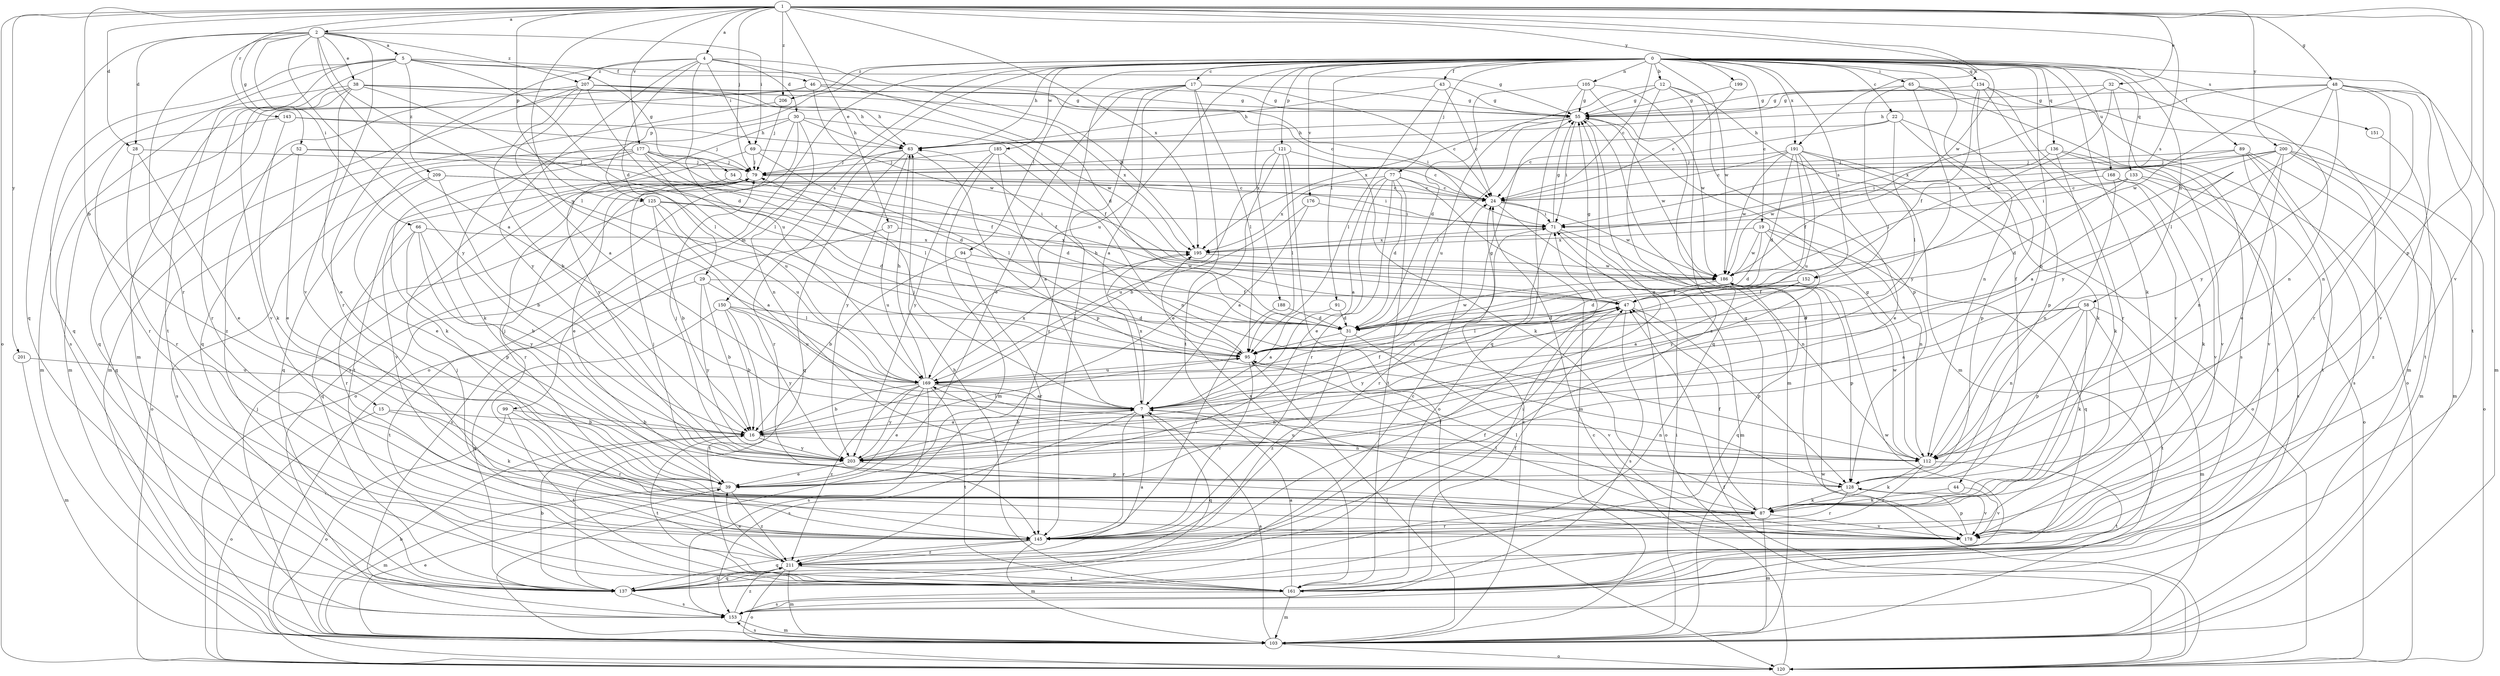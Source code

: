 strict digraph  {
0;
1;
2;
4;
5;
7;
12;
15;
16;
17;
19;
22;
24;
28;
29;
30;
31;
32;
37;
38;
39;
43;
44;
46;
47;
48;
52;
54;
55;
58;
63;
65;
66;
69;
71;
77;
79;
87;
89;
91;
94;
95;
99;
103;
105;
112;
120;
121;
125;
128;
133;
134;
136;
137;
143;
145;
150;
151;
152;
153;
161;
168;
169;
176;
177;
178;
185;
186;
188;
191;
195;
199;
200;
201;
203;
206;
207;
209;
211;
0 -> 12  [label=b];
0 -> 17  [label=c];
0 -> 19  [label=c];
0 -> 22  [label=c];
0 -> 24  [label=c];
0 -> 43  [label=f];
0 -> 44  [label=f];
0 -> 58  [label=h];
0 -> 63  [label=h];
0 -> 65  [label=i];
0 -> 77  [label=j];
0 -> 87  [label=k];
0 -> 89  [label=l];
0 -> 91  [label=l];
0 -> 94  [label=l];
0 -> 99  [label=m];
0 -> 105  [label=n];
0 -> 112  [label=n];
0 -> 120  [label=o];
0 -> 121  [label=p];
0 -> 125  [label=p];
0 -> 133  [label=q];
0 -> 134  [label=q];
0 -> 136  [label=q];
0 -> 150  [label=s];
0 -> 151  [label=s];
0 -> 152  [label=s];
0 -> 161  [label=t];
0 -> 168  [label=u];
0 -> 169  [label=u];
0 -> 176  [label=v];
0 -> 185  [label=w];
0 -> 186  [label=w];
0 -> 188  [label=x];
0 -> 191  [label=x];
0 -> 206  [label=z];
1 -> 2  [label=a];
1 -> 4  [label=a];
1 -> 15  [label=b];
1 -> 28  [label=d];
1 -> 32  [label=e];
1 -> 37  [label=e];
1 -> 48  [label=g];
1 -> 79  [label=j];
1 -> 120  [label=o];
1 -> 125  [label=p];
1 -> 128  [label=p];
1 -> 143  [label=r];
1 -> 152  [label=s];
1 -> 169  [label=u];
1 -> 177  [label=v];
1 -> 178  [label=v];
1 -> 186  [label=w];
1 -> 191  [label=x];
1 -> 195  [label=x];
1 -> 199  [label=y];
1 -> 200  [label=y];
1 -> 201  [label=y];
1 -> 206  [label=z];
2 -> 5  [label=a];
2 -> 7  [label=a];
2 -> 28  [label=d];
2 -> 38  [label=e];
2 -> 52  [label=g];
2 -> 66  [label=i];
2 -> 69  [label=i];
2 -> 95  [label=l];
2 -> 137  [label=q];
2 -> 145  [label=r];
2 -> 178  [label=v];
2 -> 203  [label=y];
2 -> 207  [label=z];
4 -> 29  [label=d];
4 -> 30  [label=d];
4 -> 31  [label=d];
4 -> 69  [label=i];
4 -> 145  [label=r];
4 -> 169  [label=u];
4 -> 195  [label=x];
4 -> 203  [label=y];
4 -> 207  [label=z];
5 -> 31  [label=d];
5 -> 46  [label=f];
5 -> 54  [label=g];
5 -> 55  [label=g];
5 -> 103  [label=m];
5 -> 137  [label=q];
5 -> 153  [label=s];
5 -> 161  [label=t];
5 -> 209  [label=z];
7 -> 16  [label=b];
7 -> 47  [label=f];
7 -> 79  [label=j];
7 -> 112  [label=n];
7 -> 137  [label=q];
7 -> 145  [label=r];
7 -> 153  [label=s];
7 -> 195  [label=x];
12 -> 55  [label=g];
12 -> 103  [label=m];
12 -> 128  [label=p];
12 -> 137  [label=q];
12 -> 195  [label=x];
12 -> 211  [label=z];
15 -> 16  [label=b];
15 -> 87  [label=k];
15 -> 120  [label=o];
16 -> 7  [label=a];
16 -> 95  [label=l];
16 -> 112  [label=n];
16 -> 161  [label=t];
16 -> 203  [label=y];
17 -> 7  [label=a];
17 -> 24  [label=c];
17 -> 39  [label=e];
17 -> 55  [label=g];
17 -> 95  [label=l];
17 -> 145  [label=r];
17 -> 161  [label=t];
17 -> 211  [label=z];
19 -> 31  [label=d];
19 -> 112  [label=n];
19 -> 137  [label=q];
19 -> 186  [label=w];
19 -> 195  [label=x];
19 -> 203  [label=y];
22 -> 24  [label=c];
22 -> 63  [label=h];
22 -> 87  [label=k];
22 -> 95  [label=l];
22 -> 128  [label=p];
24 -> 71  [label=i];
24 -> 120  [label=o];
24 -> 186  [label=w];
28 -> 39  [label=e];
28 -> 79  [label=j];
28 -> 145  [label=r];
29 -> 16  [label=b];
29 -> 47  [label=f];
29 -> 95  [label=l];
29 -> 161  [label=t];
29 -> 203  [label=y];
30 -> 47  [label=f];
30 -> 63  [label=h];
30 -> 87  [label=k];
30 -> 112  [label=n];
30 -> 120  [label=o];
30 -> 153  [label=s];
30 -> 203  [label=y];
31 -> 95  [label=l];
31 -> 178  [label=v];
31 -> 186  [label=w];
31 -> 211  [label=z];
32 -> 55  [label=g];
32 -> 63  [label=h];
32 -> 112  [label=n];
32 -> 186  [label=w];
32 -> 203  [label=y];
37 -> 153  [label=s];
37 -> 169  [label=u];
37 -> 195  [label=x];
38 -> 24  [label=c];
38 -> 39  [label=e];
38 -> 55  [label=g];
38 -> 63  [label=h];
38 -> 95  [label=l];
38 -> 103  [label=m];
38 -> 145  [label=r];
38 -> 178  [label=v];
39 -> 79  [label=j];
39 -> 103  [label=m];
39 -> 211  [label=z];
43 -> 24  [label=c];
43 -> 55  [label=g];
43 -> 63  [label=h];
43 -> 95  [label=l];
44 -> 87  [label=k];
44 -> 178  [label=v];
46 -> 55  [label=g];
46 -> 71  [label=i];
46 -> 103  [label=m];
46 -> 137  [label=q];
46 -> 186  [label=w];
46 -> 195  [label=x];
47 -> 31  [label=d];
47 -> 55  [label=g];
47 -> 95  [label=l];
47 -> 128  [label=p];
47 -> 153  [label=s];
47 -> 203  [label=y];
48 -> 55  [label=g];
48 -> 95  [label=l];
48 -> 103  [label=m];
48 -> 112  [label=n];
48 -> 145  [label=r];
48 -> 178  [label=v];
48 -> 186  [label=w];
48 -> 195  [label=x];
48 -> 203  [label=y];
52 -> 39  [label=e];
52 -> 47  [label=f];
52 -> 79  [label=j];
52 -> 137  [label=q];
54 -> 24  [label=c];
54 -> 31  [label=d];
54 -> 178  [label=v];
55 -> 63  [label=h];
55 -> 71  [label=i];
55 -> 95  [label=l];
55 -> 103  [label=m];
55 -> 169  [label=u];
55 -> 186  [label=w];
58 -> 7  [label=a];
58 -> 31  [label=d];
58 -> 87  [label=k];
58 -> 103  [label=m];
58 -> 112  [label=n];
58 -> 128  [label=p];
58 -> 161  [label=t];
63 -> 79  [label=j];
63 -> 128  [label=p];
63 -> 137  [label=q];
63 -> 145  [label=r];
63 -> 203  [label=y];
65 -> 55  [label=g];
65 -> 95  [label=l];
65 -> 120  [label=o];
65 -> 153  [label=s];
65 -> 203  [label=y];
66 -> 16  [label=b];
66 -> 128  [label=p];
66 -> 145  [label=r];
66 -> 195  [label=x];
66 -> 203  [label=y];
69 -> 24  [label=c];
69 -> 79  [label=j];
69 -> 95  [label=l];
69 -> 161  [label=t];
71 -> 55  [label=g];
71 -> 103  [label=m];
71 -> 112  [label=n];
71 -> 145  [label=r];
71 -> 195  [label=x];
77 -> 7  [label=a];
77 -> 24  [label=c];
77 -> 31  [label=d];
77 -> 39  [label=e];
77 -> 103  [label=m];
77 -> 145  [label=r];
77 -> 161  [label=t];
77 -> 195  [label=x];
79 -> 24  [label=c];
79 -> 39  [label=e];
79 -> 145  [label=r];
87 -> 47  [label=f];
87 -> 55  [label=g];
87 -> 79  [label=j];
87 -> 95  [label=l];
87 -> 103  [label=m];
87 -> 145  [label=r];
87 -> 178  [label=v];
89 -> 71  [label=i];
89 -> 79  [label=j];
89 -> 103  [label=m];
89 -> 153  [label=s];
89 -> 161  [label=t];
89 -> 178  [label=v];
91 -> 7  [label=a];
91 -> 31  [label=d];
94 -> 16  [label=b];
94 -> 145  [label=r];
94 -> 186  [label=w];
95 -> 63  [label=h];
95 -> 145  [label=r];
95 -> 169  [label=u];
99 -> 16  [label=b];
99 -> 120  [label=o];
99 -> 145  [label=r];
99 -> 161  [label=t];
103 -> 7  [label=a];
103 -> 16  [label=b];
103 -> 24  [label=c];
103 -> 39  [label=e];
103 -> 71  [label=i];
103 -> 79  [label=j];
103 -> 95  [label=l];
103 -> 120  [label=o];
103 -> 153  [label=s];
105 -> 31  [label=d];
105 -> 55  [label=g];
105 -> 137  [label=q];
105 -> 178  [label=v];
105 -> 186  [label=w];
112 -> 55  [label=g];
112 -> 87  [label=k];
112 -> 145  [label=r];
112 -> 161  [label=t];
112 -> 186  [label=w];
120 -> 24  [label=c];
120 -> 47  [label=f];
120 -> 186  [label=w];
121 -> 16  [label=b];
121 -> 39  [label=e];
121 -> 79  [label=j];
121 -> 87  [label=k];
121 -> 95  [label=l];
121 -> 120  [label=o];
125 -> 7  [label=a];
125 -> 16  [label=b];
125 -> 31  [label=d];
125 -> 71  [label=i];
125 -> 137  [label=q];
125 -> 169  [label=u];
128 -> 87  [label=k];
128 -> 145  [label=r];
128 -> 169  [label=u];
128 -> 178  [label=v];
133 -> 24  [label=c];
133 -> 31  [label=d];
133 -> 71  [label=i];
133 -> 120  [label=o];
133 -> 153  [label=s];
134 -> 47  [label=f];
134 -> 55  [label=g];
134 -> 103  [label=m];
134 -> 112  [label=n];
134 -> 145  [label=r];
134 -> 178  [label=v];
136 -> 79  [label=j];
136 -> 87  [label=k];
136 -> 161  [label=t];
136 -> 178  [label=v];
136 -> 186  [label=w];
137 -> 16  [label=b];
137 -> 24  [label=c];
137 -> 153  [label=s];
137 -> 211  [label=z];
143 -> 63  [label=h];
143 -> 79  [label=j];
143 -> 87  [label=k];
143 -> 145  [label=r];
145 -> 47  [label=f];
145 -> 103  [label=m];
145 -> 137  [label=q];
145 -> 211  [label=z];
150 -> 16  [label=b];
150 -> 31  [label=d];
150 -> 137  [label=q];
150 -> 161  [label=t];
150 -> 169  [label=u];
150 -> 203  [label=y];
151 -> 161  [label=t];
152 -> 7  [label=a];
152 -> 31  [label=d];
152 -> 47  [label=f];
153 -> 103  [label=m];
153 -> 211  [label=z];
161 -> 7  [label=a];
161 -> 47  [label=f];
161 -> 63  [label=h];
161 -> 71  [label=i];
161 -> 103  [label=m];
161 -> 153  [label=s];
161 -> 186  [label=w];
168 -> 24  [label=c];
168 -> 87  [label=k];
168 -> 112  [label=n];
168 -> 178  [label=v];
169 -> 7  [label=a];
169 -> 16  [label=b];
169 -> 39  [label=e];
169 -> 55  [label=g];
169 -> 63  [label=h];
169 -> 112  [label=n];
169 -> 153  [label=s];
169 -> 161  [label=t];
169 -> 195  [label=x];
169 -> 203  [label=y];
169 -> 211  [label=z];
176 -> 7  [label=a];
176 -> 71  [label=i];
176 -> 169  [label=u];
177 -> 31  [label=d];
177 -> 47  [label=f];
177 -> 79  [label=j];
177 -> 87  [label=k];
177 -> 95  [label=l];
177 -> 120  [label=o];
177 -> 137  [label=q];
177 -> 169  [label=u];
178 -> 95  [label=l];
178 -> 128  [label=p];
178 -> 195  [label=x];
185 -> 7  [label=a];
185 -> 79  [label=j];
185 -> 103  [label=m];
185 -> 112  [label=n];
185 -> 203  [label=y];
186 -> 47  [label=f];
186 -> 128  [label=p];
186 -> 137  [label=q];
188 -> 31  [label=d];
188 -> 145  [label=r];
191 -> 24  [label=c];
191 -> 31  [label=d];
191 -> 39  [label=e];
191 -> 47  [label=f];
191 -> 79  [label=j];
191 -> 120  [label=o];
191 -> 128  [label=p];
191 -> 169  [label=u];
191 -> 186  [label=w];
195 -> 186  [label=w];
199 -> 24  [label=c];
199 -> 55  [label=g];
200 -> 7  [label=a];
200 -> 39  [label=e];
200 -> 71  [label=i];
200 -> 79  [label=j];
200 -> 103  [label=m];
200 -> 112  [label=n];
200 -> 120  [label=o];
200 -> 211  [label=z];
201 -> 103  [label=m];
201 -> 169  [label=u];
203 -> 39  [label=e];
203 -> 55  [label=g];
203 -> 71  [label=i];
203 -> 79  [label=j];
203 -> 128  [label=p];
206 -> 79  [label=j];
206 -> 137  [label=q];
207 -> 7  [label=a];
207 -> 16  [label=b];
207 -> 55  [label=g];
207 -> 63  [label=h];
207 -> 95  [label=l];
207 -> 103  [label=m];
207 -> 186  [label=w];
207 -> 211  [label=z];
209 -> 16  [label=b];
209 -> 24  [label=c];
209 -> 39  [label=e];
209 -> 71  [label=i];
209 -> 153  [label=s];
211 -> 7  [label=a];
211 -> 39  [label=e];
211 -> 47  [label=f];
211 -> 79  [label=j];
211 -> 103  [label=m];
211 -> 120  [label=o];
211 -> 137  [label=q];
211 -> 161  [label=t];
}
